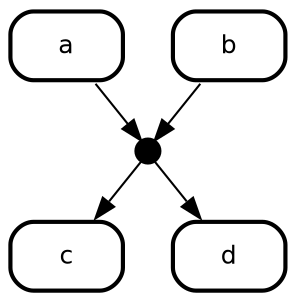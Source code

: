 digraph "state transitions" {
  fontname="Helvetica" fontsize=12 penwidth=2.0 splines=true ordering=out compound=true overlap=scale nodesep=0.3 ranksep=0.1
  node [shape=plaintext style=filled fillcolor="#FFFFFF01" fontname=Helvetica fontsize=12 penwidth=2.0]
  edge [fontname=Helvetica fontsize=10]

    "a" [margin=0 class="state regular" color="black" label= <
      <table align="center" cellborder="0" border="2" style="rounded" width="48">
        <tr><td width="48" cellpadding="7">a</td></tr>
      </table>
    >]
    "b" [margin=0 class="state regular" color="black" label= <
      <table align="center" cellborder="0" border="2" style="rounded" width="48">
        <tr><td width="48" cellpadding="7">b</td></tr>
      </table>
    >]
    "c" [margin=0 class="state regular" color="black" label= <
      <table align="center" cellborder="0" border="2" style="rounded" width="48">
        <tr><td width="48" cellpadding="7">c</td></tr>
      </table>
    >]
    "d" [margin=0 class="state regular" color="black" label= <
      <table align="center" cellborder="0" border="2" style="rounded" width="48">
        <tr><td width="48" cellpadding="7">d</td></tr>
      </table>
    >]
    "]" [shape=circle style=filled class="state junction" fillcolor=black fixedsize=true height=0.15 label=""]

    "a" -> "]" [label="    \l" class="transition"]
    "b" -> "]" [label="    \l" class="transition"]
    "]" -> "c" [label="    \l" class="transition"]
    "]" -> "d" [label="    \l" class="transition"]
}

